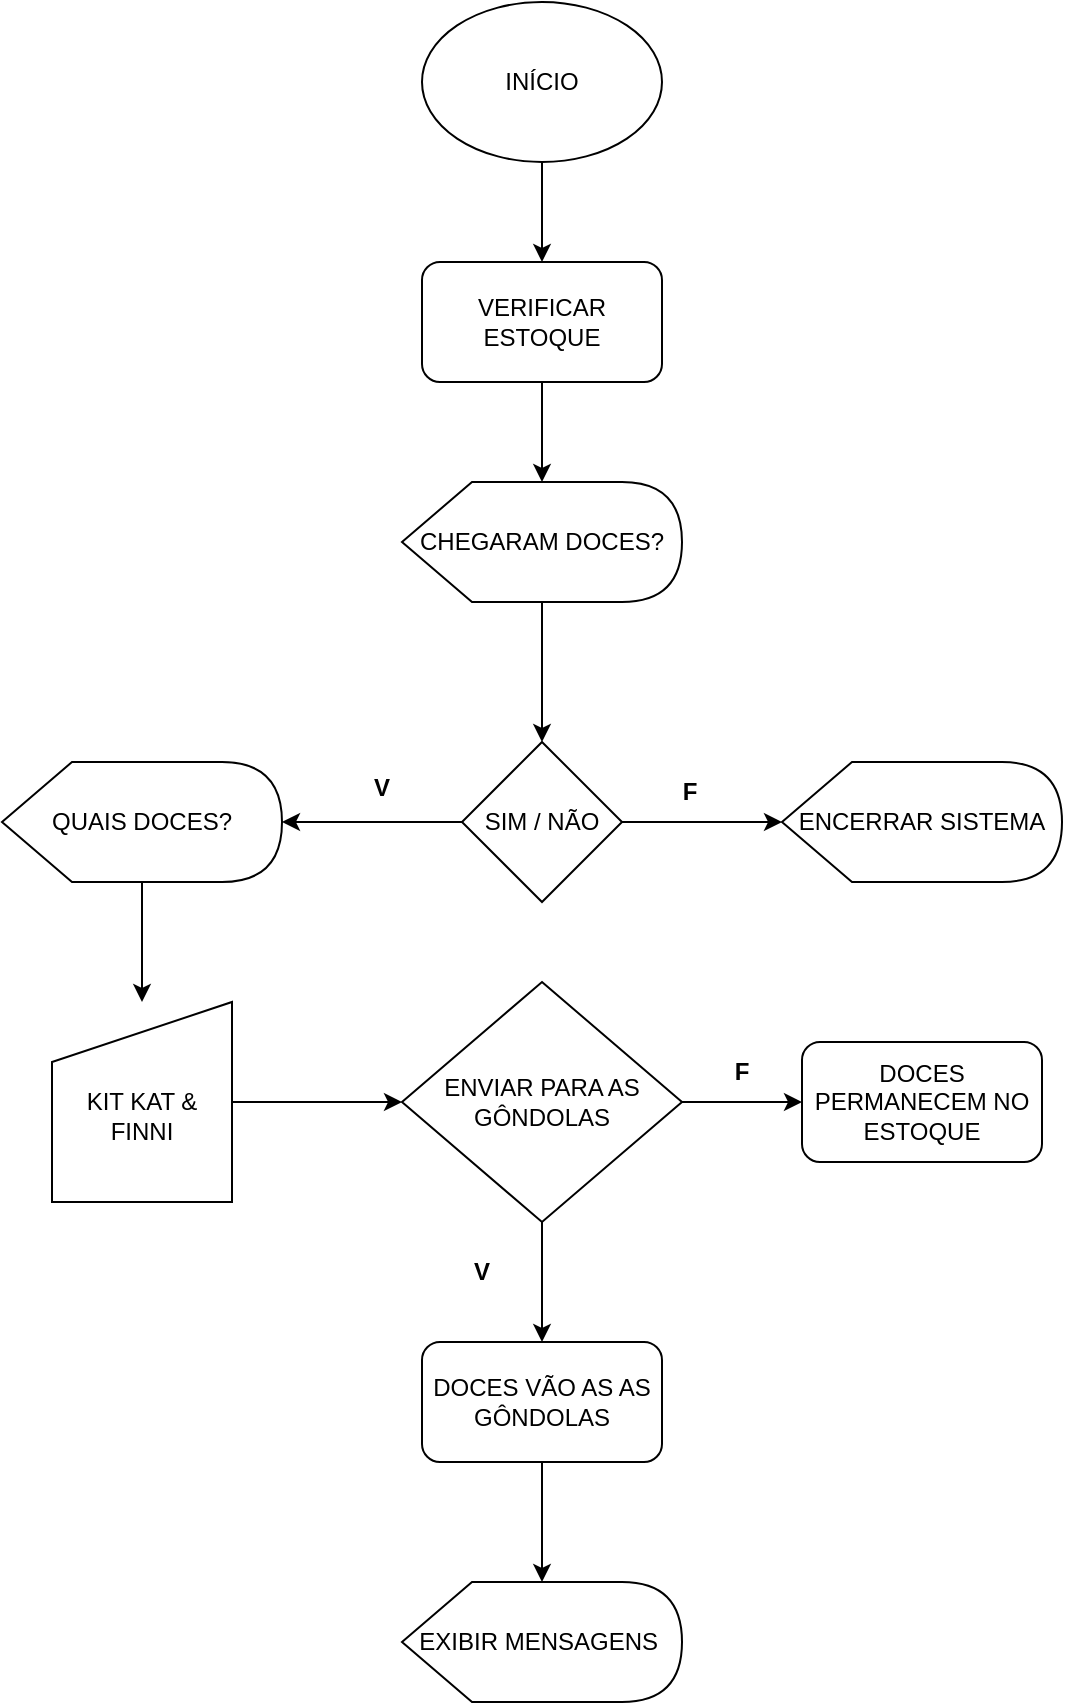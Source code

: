 <mxfile version="28.1.0">
  <diagram name="Página-1" id="3OfPqJIX-9LVP7vlLTPK">
    <mxGraphModel dx="584" dy="757" grid="1" gridSize="10" guides="1" tooltips="1" connect="1" arrows="1" fold="1" page="1" pageScale="1" pageWidth="827" pageHeight="1169" math="0" shadow="0">
      <root>
        <mxCell id="0" />
        <mxCell id="1" parent="0" />
        <mxCell id="2ofr8OPa2scB_WNjrzIG-9" style="edgeStyle=orthogonalEdgeStyle;rounded=0;orthogonalLoop=1;jettySize=auto;html=1;" edge="1" parent="1" source="VZDR_WL7-q72iKFW7tpt-1" target="2ofr8OPa2scB_WNjrzIG-8">
          <mxGeometry relative="1" as="geometry" />
        </mxCell>
        <mxCell id="VZDR_WL7-q72iKFW7tpt-1" value="INÍCIO" style="ellipse;whiteSpace=wrap;html=1;" parent="1" vertex="1">
          <mxGeometry x="310" y="20" width="120" height="80" as="geometry" />
        </mxCell>
        <mxCell id="2ofr8OPa2scB_WNjrzIG-12" style="edgeStyle=orthogonalEdgeStyle;rounded=0;orthogonalLoop=1;jettySize=auto;html=1;entryX=0.5;entryY=0;entryDx=0;entryDy=0;" edge="1" parent="1" source="2ofr8OPa2scB_WNjrzIG-1" target="2ofr8OPa2scB_WNjrzIG-11">
          <mxGeometry relative="1" as="geometry" />
        </mxCell>
        <mxCell id="2ofr8OPa2scB_WNjrzIG-1" value="CHEGARAM DOCES?" style="shape=display;whiteSpace=wrap;html=1;" vertex="1" parent="1">
          <mxGeometry x="300" y="260" width="140" height="60" as="geometry" />
        </mxCell>
        <mxCell id="2ofr8OPa2scB_WNjrzIG-24" style="edgeStyle=orthogonalEdgeStyle;rounded=0;orthogonalLoop=1;jettySize=auto;html=1;entryX=0;entryY=0.5;entryDx=0;entryDy=0;" edge="1" parent="1" source="2ofr8OPa2scB_WNjrzIG-4" target="2ofr8OPa2scB_WNjrzIG-23">
          <mxGeometry relative="1" as="geometry" />
        </mxCell>
        <mxCell id="2ofr8OPa2scB_WNjrzIG-4" value="&lt;div&gt;&lt;br&gt;&lt;/div&gt;KIT KAT &amp;amp; FINNI" style="shape=manualInput;whiteSpace=wrap;html=1;" vertex="1" parent="1">
          <mxGeometry x="125" y="520" width="90" height="100" as="geometry" />
        </mxCell>
        <mxCell id="2ofr8OPa2scB_WNjrzIG-10" style="edgeStyle=orthogonalEdgeStyle;rounded=0;orthogonalLoop=1;jettySize=auto;html=1;" edge="1" parent="1" source="2ofr8OPa2scB_WNjrzIG-8" target="2ofr8OPa2scB_WNjrzIG-1">
          <mxGeometry relative="1" as="geometry" />
        </mxCell>
        <mxCell id="2ofr8OPa2scB_WNjrzIG-8" value="VERIFICAR ESTOQUE" style="rounded=1;whiteSpace=wrap;html=1;" vertex="1" parent="1">
          <mxGeometry x="310" y="150" width="120" height="60" as="geometry" />
        </mxCell>
        <mxCell id="2ofr8OPa2scB_WNjrzIG-11" value="SIM / NÃO" style="rhombus;whiteSpace=wrap;html=1;" vertex="1" parent="1">
          <mxGeometry x="330" y="390" width="80" height="80" as="geometry" />
        </mxCell>
        <mxCell id="2ofr8OPa2scB_WNjrzIG-19" style="edgeStyle=orthogonalEdgeStyle;rounded=0;orthogonalLoop=1;jettySize=auto;html=1;" edge="1" parent="1" source="2ofr8OPa2scB_WNjrzIG-13" target="2ofr8OPa2scB_WNjrzIG-4">
          <mxGeometry relative="1" as="geometry" />
        </mxCell>
        <mxCell id="2ofr8OPa2scB_WNjrzIG-13" value="QUAIS DOCES?" style="shape=display;whiteSpace=wrap;html=1;" vertex="1" parent="1">
          <mxGeometry x="100" y="400" width="140" height="60" as="geometry" />
        </mxCell>
        <mxCell id="2ofr8OPa2scB_WNjrzIG-15" value="ENCERRAR SISTEMA" style="shape=display;whiteSpace=wrap;html=1;" vertex="1" parent="1">
          <mxGeometry x="490" y="400" width="140" height="60" as="geometry" />
        </mxCell>
        <mxCell id="2ofr8OPa2scB_WNjrzIG-16" style="edgeStyle=orthogonalEdgeStyle;rounded=0;orthogonalLoop=1;jettySize=auto;html=1;entryX=1;entryY=0.5;entryDx=0;entryDy=0;entryPerimeter=0;" edge="1" parent="1" source="2ofr8OPa2scB_WNjrzIG-11" target="2ofr8OPa2scB_WNjrzIG-13">
          <mxGeometry relative="1" as="geometry" />
        </mxCell>
        <mxCell id="2ofr8OPa2scB_WNjrzIG-22" style="edgeStyle=orthogonalEdgeStyle;rounded=0;orthogonalLoop=1;jettySize=auto;html=1;entryX=0;entryY=0.5;entryDx=0;entryDy=0;entryPerimeter=0;" edge="1" parent="1" source="2ofr8OPa2scB_WNjrzIG-11" target="2ofr8OPa2scB_WNjrzIG-15">
          <mxGeometry relative="1" as="geometry" />
        </mxCell>
        <mxCell id="2ofr8OPa2scB_WNjrzIG-26" style="edgeStyle=orthogonalEdgeStyle;rounded=0;orthogonalLoop=1;jettySize=auto;html=1;entryX=0.5;entryY=0;entryDx=0;entryDy=0;" edge="1" parent="1" source="2ofr8OPa2scB_WNjrzIG-23" target="2ofr8OPa2scB_WNjrzIG-25">
          <mxGeometry relative="1" as="geometry" />
        </mxCell>
        <mxCell id="2ofr8OPa2scB_WNjrzIG-28" style="edgeStyle=orthogonalEdgeStyle;rounded=0;orthogonalLoop=1;jettySize=auto;html=1;entryX=0;entryY=0.5;entryDx=0;entryDy=0;" edge="1" parent="1" source="2ofr8OPa2scB_WNjrzIG-23" target="2ofr8OPa2scB_WNjrzIG-27">
          <mxGeometry relative="1" as="geometry" />
        </mxCell>
        <mxCell id="2ofr8OPa2scB_WNjrzIG-23" value="ENVIAR PARA AS GÔNDOLAS" style="rhombus;whiteSpace=wrap;html=1;" vertex="1" parent="1">
          <mxGeometry x="300" y="510" width="140" height="120" as="geometry" />
        </mxCell>
        <mxCell id="2ofr8OPa2scB_WNjrzIG-34" style="edgeStyle=orthogonalEdgeStyle;rounded=0;orthogonalLoop=1;jettySize=auto;html=1;" edge="1" parent="1" source="2ofr8OPa2scB_WNjrzIG-25">
          <mxGeometry relative="1" as="geometry">
            <mxPoint x="370" y="810" as="targetPoint" />
          </mxGeometry>
        </mxCell>
        <mxCell id="2ofr8OPa2scB_WNjrzIG-25" value="DOCES VÃO AS AS GÔNDOLAS" style="rounded=1;whiteSpace=wrap;html=1;" vertex="1" parent="1">
          <mxGeometry x="310" y="690" width="120" height="60" as="geometry" />
        </mxCell>
        <mxCell id="2ofr8OPa2scB_WNjrzIG-27" value="DOCES PERMANECEM NO ESTOQUE" style="rounded=1;whiteSpace=wrap;html=1;" vertex="1" parent="1">
          <mxGeometry x="500" y="540" width="120" height="60" as="geometry" />
        </mxCell>
        <mxCell id="2ofr8OPa2scB_WNjrzIG-29" value="&lt;b&gt;V&lt;/b&gt;" style="text;strokeColor=none;align=center;fillColor=none;html=1;verticalAlign=middle;whiteSpace=wrap;rounded=0;" vertex="1" parent="1">
          <mxGeometry x="260" y="398" width="60" height="30" as="geometry" />
        </mxCell>
        <mxCell id="2ofr8OPa2scB_WNjrzIG-30" value="&lt;b&gt;F&lt;/b&gt;" style="text;strokeColor=none;align=center;fillColor=none;html=1;verticalAlign=middle;whiteSpace=wrap;rounded=0;" vertex="1" parent="1">
          <mxGeometry x="414" y="400" width="60" height="30" as="geometry" />
        </mxCell>
        <mxCell id="2ofr8OPa2scB_WNjrzIG-31" value="&lt;b&gt;V&lt;/b&gt;" style="text;strokeColor=none;align=center;fillColor=none;html=1;verticalAlign=middle;whiteSpace=wrap;rounded=0;" vertex="1" parent="1">
          <mxGeometry x="310" y="640" width="60" height="30" as="geometry" />
        </mxCell>
        <mxCell id="2ofr8OPa2scB_WNjrzIG-32" value="&lt;b&gt;F&lt;/b&gt;" style="text;strokeColor=none;align=center;fillColor=none;html=1;verticalAlign=middle;whiteSpace=wrap;rounded=0;" vertex="1" parent="1">
          <mxGeometry x="440" y="540" width="60" height="30" as="geometry" />
        </mxCell>
        <mxCell id="2ofr8OPa2scB_WNjrzIG-33" value="EXIBIR MENSAGENS&amp;nbsp;" style="shape=display;whiteSpace=wrap;html=1;" vertex="1" parent="1">
          <mxGeometry x="300" y="810" width="140" height="60" as="geometry" />
        </mxCell>
      </root>
    </mxGraphModel>
  </diagram>
</mxfile>
